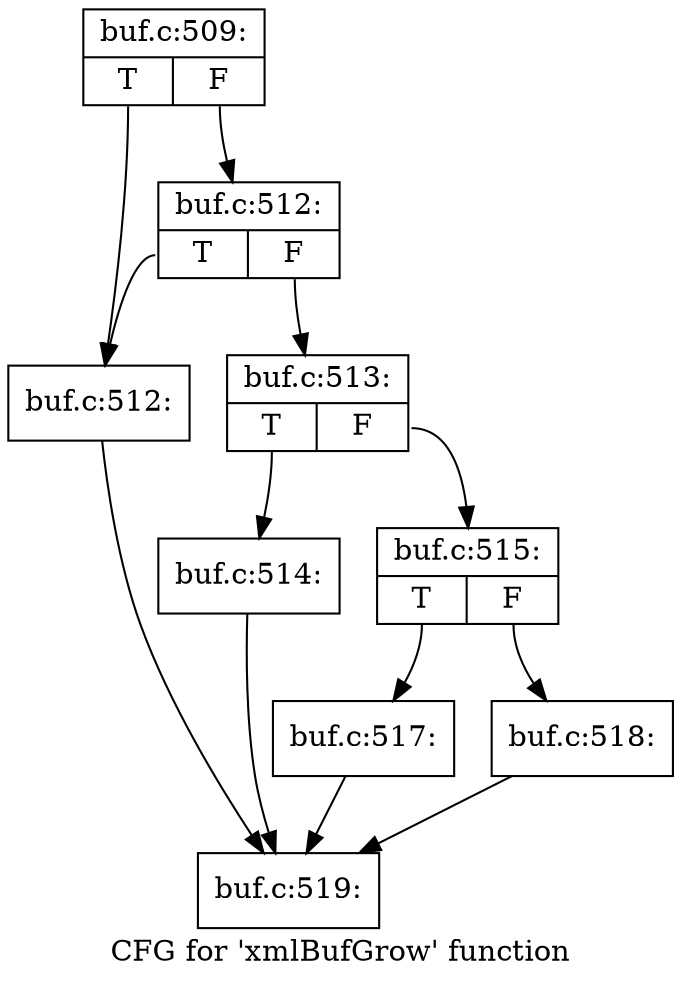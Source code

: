 digraph "CFG for 'xmlBufGrow' function" {
	label="CFG for 'xmlBufGrow' function";

	Node0x55916e0 [shape=record,label="{buf.c:509:|{<s0>T|<s1>F}}"];
	Node0x55916e0:s0 -> Node0x55922e0;
	Node0x55916e0:s1 -> Node0x5592380;
	Node0x5592380 [shape=record,label="{buf.c:512:|{<s0>T|<s1>F}}"];
	Node0x5592380:s0 -> Node0x55922e0;
	Node0x5592380:s1 -> Node0x5592330;
	Node0x55922e0 [shape=record,label="{buf.c:512:}"];
	Node0x55922e0 -> Node0x556e000;
	Node0x5592330 [shape=record,label="{buf.c:513:|{<s0>T|<s1>F}}"];
	Node0x5592330:s0 -> Node0x5592aa0;
	Node0x5592330:s1 -> Node0x5592af0;
	Node0x5592aa0 [shape=record,label="{buf.c:514:}"];
	Node0x5592aa0 -> Node0x556e000;
	Node0x5592af0 [shape=record,label="{buf.c:515:|{<s0>T|<s1>F}}"];
	Node0x5592af0:s0 -> Node0x5593be0;
	Node0x5592af0:s1 -> Node0x5593c30;
	Node0x5593be0 [shape=record,label="{buf.c:517:}"];
	Node0x5593be0 -> Node0x556e000;
	Node0x5593c30 [shape=record,label="{buf.c:518:}"];
	Node0x5593c30 -> Node0x556e000;
	Node0x556e000 [shape=record,label="{buf.c:519:}"];
}
